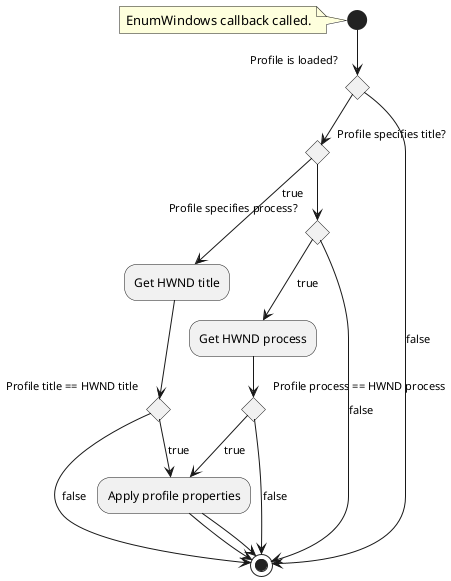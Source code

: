 @startuml "Applying a profile"

note left
    EnumWindows callback called.
end note

(*) --> if "Profile is loaded?" then
    if "Profile specifies title?" then
        -->[true] "Get HWND title"
        if "Profile title == HWND title" then
            -->[true] "Apply profile properties"
            --> (*)
        else
            -->[false] (*)
        endif
    else
        if "Profile specifies process?" then
            -->[true] "Get HWND process"
            if "Profile process == HWND process" then
                -->[true] "Apply profile properties"
                --> (*)
            else
                -->[false] (*)
            endif
        else
            -->[false] (*)
        endif
    endif
else
    -->[false] (*)
endif

@enduml